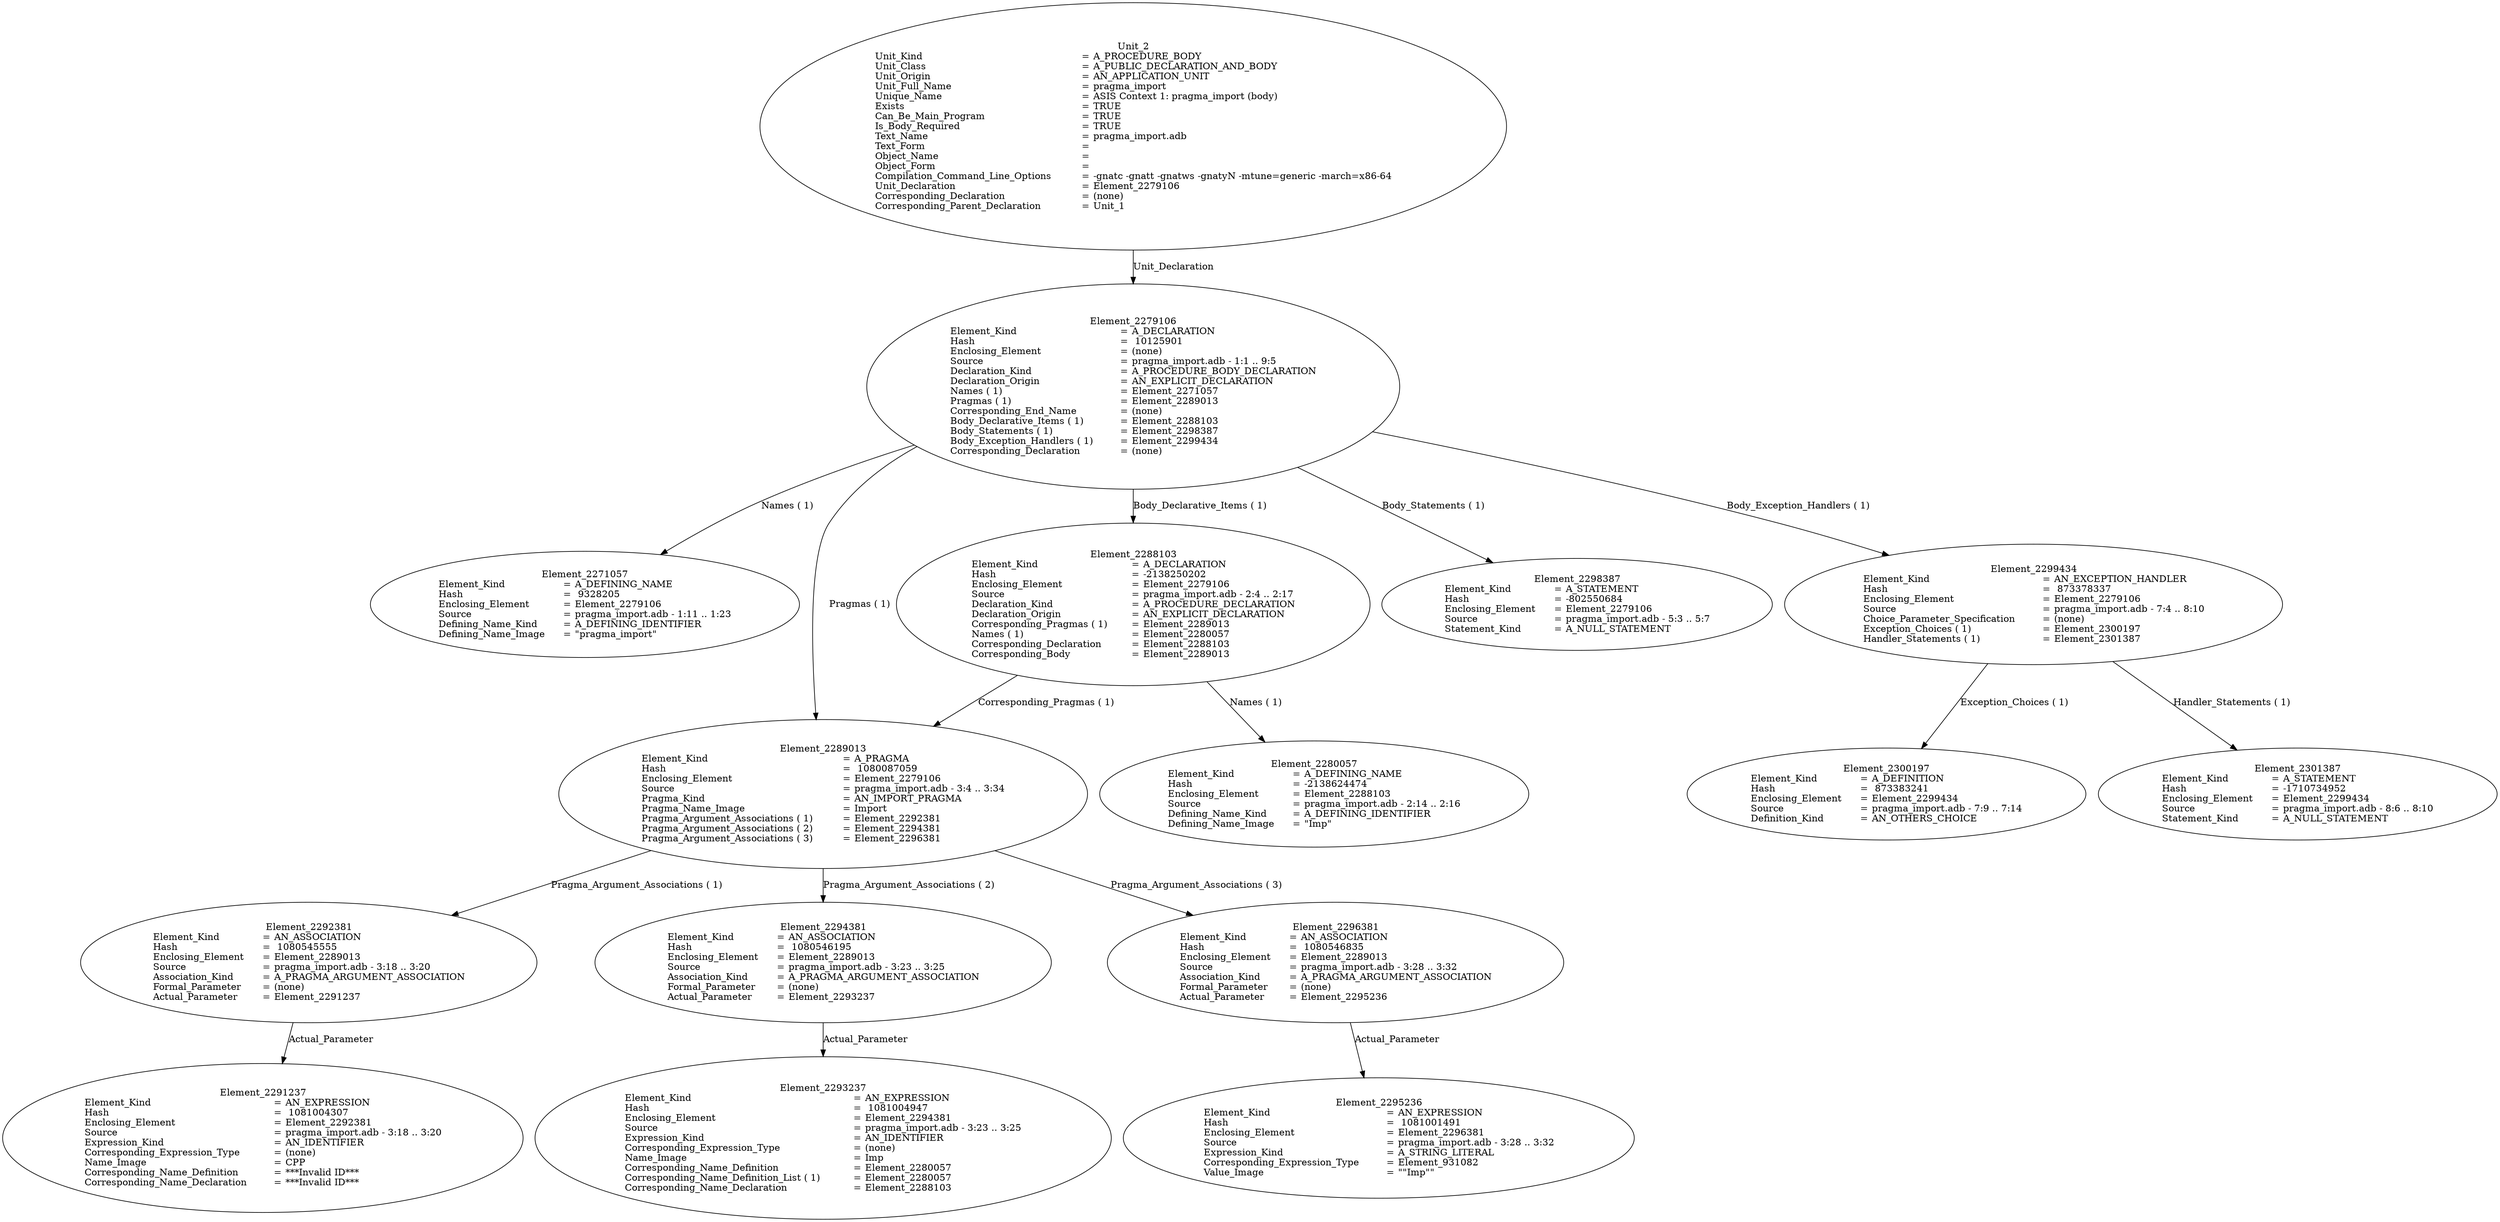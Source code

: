 digraph "pragma_import.adt" {
  Unit_2 -> Element_2279106
      [ label=Unit_Declaration ];
  Unit_2
      [ label=<<TABLE BORDER="0" CELLBORDER="0" CELLSPACING="0" CELLPADDING="0"> 
          <TR><TD COLSPAN="3">Unit_2</TD></TR>
          <TR><TD ALIGN="LEFT">Unit_Kind   </TD><TD> = </TD><TD ALIGN="LEFT">A_PROCEDURE_BODY</TD></TR>
          <TR><TD ALIGN="LEFT">Unit_Class   </TD><TD> = </TD><TD ALIGN="LEFT">A_PUBLIC_DECLARATION_AND_BODY</TD></TR>
          <TR><TD ALIGN="LEFT">Unit_Origin   </TD><TD> = </TD><TD ALIGN="LEFT">AN_APPLICATION_UNIT</TD></TR>
          <TR><TD ALIGN="LEFT">Unit_Full_Name    </TD><TD> = </TD><TD ALIGN="LEFT">pragma_import</TD></TR>
          <TR><TD ALIGN="LEFT">Unique_Name   </TD><TD> = </TD><TD ALIGN="LEFT">ASIS Context 1: pragma_import (body)</TD></TR>
          <TR><TD ALIGN="LEFT">Exists  </TD><TD> = </TD><TD ALIGN="LEFT">TRUE</TD></TR>
          <TR><TD ALIGN="LEFT">Can_Be_Main_Program     </TD><TD> = </TD><TD ALIGN="LEFT">TRUE</TD></TR>
          <TR><TD ALIGN="LEFT">Is_Body_Required     </TD><TD> = </TD><TD ALIGN="LEFT">TRUE</TD></TR>
          <TR><TD ALIGN="LEFT">Text_Name   </TD><TD> = </TD><TD ALIGN="LEFT">pragma_import.adb</TD></TR>
          <TR><TD ALIGN="LEFT">Text_Form   </TD><TD> = </TD><TD ALIGN="LEFT"></TD></TR>
          <TR><TD ALIGN="LEFT">Object_Name   </TD><TD> = </TD><TD ALIGN="LEFT"></TD></TR>
          <TR><TD ALIGN="LEFT">Object_Form   </TD><TD> = </TD><TD ALIGN="LEFT"></TD></TR>
          <TR><TD ALIGN="LEFT">Compilation_Command_Line_Options         </TD><TD> = </TD><TD ALIGN="LEFT">-gnatc -gnatt -gnatws -gnatyN -mtune=generic -march=x86-64</TD></TR>
          <TR><TD ALIGN="LEFT">Unit_Declaration     </TD><TD> = </TD><TD ALIGN="LEFT">Element_2279106</TD></TR>
          <TR><TD ALIGN="LEFT">Corresponding_Declaration       </TD><TD> = </TD><TD ALIGN="LEFT">(none)</TD></TR>
          <TR><TD ALIGN="LEFT">Corresponding_Parent_Declaration         </TD><TD> = </TD><TD ALIGN="LEFT">Unit_1</TD></TR>
          </TABLE>> ];
  Element_2279106 -> Element_2271057
      [ label="Names ( 1)" ];
  Element_2279106 -> Element_2289013
      [ label="Pragmas ( 1)" ];
  Element_2279106 -> Element_2288103
      [ label="Body_Declarative_Items ( 1)" ];
  Element_2279106 -> Element_2298387
      [ label="Body_Statements ( 1)" ];
  Element_2279106 -> Element_2299434
      [ label="Body_Exception_Handlers ( 1)" ];
  Element_2279106
      [ label=<<TABLE BORDER="0" CELLBORDER="0" CELLSPACING="0" CELLPADDING="0"> 
          <TR><TD COLSPAN="3">Element_2279106</TD></TR>
          <TR><TD ALIGN="LEFT">Element_Kind    </TD><TD> = </TD><TD ALIGN="LEFT">A_DECLARATION</TD></TR>
          <TR><TD ALIGN="LEFT">Hash  </TD><TD> = </TD><TD ALIGN="LEFT"> 10125901</TD></TR>
          <TR><TD ALIGN="LEFT">Enclosing_Element     </TD><TD> = </TD><TD ALIGN="LEFT">(none)</TD></TR>
          <TR><TD ALIGN="LEFT">Source  </TD><TD> = </TD><TD ALIGN="LEFT">pragma_import.adb - 1:1 .. 9:5</TD></TR>
          <TR><TD ALIGN="LEFT">Declaration_Kind     </TD><TD> = </TD><TD ALIGN="LEFT">A_PROCEDURE_BODY_DECLARATION</TD></TR>
          <TR><TD ALIGN="LEFT">Declaration_Origin     </TD><TD> = </TD><TD ALIGN="LEFT">AN_EXPLICIT_DECLARATION</TD></TR>
          <TR><TD ALIGN="LEFT">Names ( 1)   </TD><TD> = </TD><TD ALIGN="LEFT">Element_2271057</TD></TR>
          <TR><TD ALIGN="LEFT">Pragmas ( 1)    </TD><TD> = </TD><TD ALIGN="LEFT">Element_2289013</TD></TR>
          <TR><TD ALIGN="LEFT">Corresponding_End_Name      </TD><TD> = </TD><TD ALIGN="LEFT">(none)</TD></TR>
          <TR><TD ALIGN="LEFT">Body_Declarative_Items ( 1)       </TD><TD> = </TD><TD ALIGN="LEFT">Element_2288103</TD></TR>
          <TR><TD ALIGN="LEFT">Body_Statements ( 1)      </TD><TD> = </TD><TD ALIGN="LEFT">Element_2298387</TD></TR>
          <TR><TD ALIGN="LEFT">Body_Exception_Handlers ( 1)        </TD><TD> = </TD><TD ALIGN="LEFT">Element_2299434</TD></TR>
          <TR><TD ALIGN="LEFT">Corresponding_Declaration       </TD><TD> = </TD><TD ALIGN="LEFT">(none)</TD></TR>
          </TABLE>> ];
  Element_2271057
      [ label=<<TABLE BORDER="0" CELLBORDER="0" CELLSPACING="0" CELLPADDING="0"> 
          <TR><TD COLSPAN="3">Element_2271057</TD></TR>
          <TR><TD ALIGN="LEFT">Element_Kind    </TD><TD> = </TD><TD ALIGN="LEFT">A_DEFINING_NAME</TD></TR>
          <TR><TD ALIGN="LEFT">Hash  </TD><TD> = </TD><TD ALIGN="LEFT"> 9328205</TD></TR>
          <TR><TD ALIGN="LEFT">Enclosing_Element     </TD><TD> = </TD><TD ALIGN="LEFT">Element_2279106</TD></TR>
          <TR><TD ALIGN="LEFT">Source  </TD><TD> = </TD><TD ALIGN="LEFT">pragma_import.adb - 1:11 .. 1:23</TD></TR>
          <TR><TD ALIGN="LEFT">Defining_Name_Kind     </TD><TD> = </TD><TD ALIGN="LEFT">A_DEFINING_IDENTIFIER</TD></TR>
          <TR><TD ALIGN="LEFT">Defining_Name_Image     </TD><TD> = </TD><TD ALIGN="LEFT">"pragma_import"</TD></TR>
          </TABLE>> ];
  Element_2288103 -> Element_2289013
      [ label="Corresponding_Pragmas ( 1)" ];
  Element_2288103 -> Element_2280057
      [ label="Names ( 1)" ];
  Element_2288103
      [ label=<<TABLE BORDER="0" CELLBORDER="0" CELLSPACING="0" CELLPADDING="0"> 
          <TR><TD COLSPAN="3">Element_2288103</TD></TR>
          <TR><TD ALIGN="LEFT">Element_Kind    </TD><TD> = </TD><TD ALIGN="LEFT">A_DECLARATION</TD></TR>
          <TR><TD ALIGN="LEFT">Hash  </TD><TD> = </TD><TD ALIGN="LEFT">-2138250202</TD></TR>
          <TR><TD ALIGN="LEFT">Enclosing_Element     </TD><TD> = </TD><TD ALIGN="LEFT">Element_2279106</TD></TR>
          <TR><TD ALIGN="LEFT">Source  </TD><TD> = </TD><TD ALIGN="LEFT">pragma_import.adb - 2:4 .. 2:17</TD></TR>
          <TR><TD ALIGN="LEFT">Declaration_Kind     </TD><TD> = </TD><TD ALIGN="LEFT">A_PROCEDURE_DECLARATION</TD></TR>
          <TR><TD ALIGN="LEFT">Declaration_Origin     </TD><TD> = </TD><TD ALIGN="LEFT">AN_EXPLICIT_DECLARATION</TD></TR>
          <TR><TD ALIGN="LEFT">Corresponding_Pragmas ( 1)       </TD><TD> = </TD><TD ALIGN="LEFT">Element_2289013</TD></TR>
          <TR><TD ALIGN="LEFT">Names ( 1)   </TD><TD> = </TD><TD ALIGN="LEFT">Element_2280057</TD></TR>
          <TR><TD ALIGN="LEFT">Corresponding_Declaration       </TD><TD> = </TD><TD ALIGN="LEFT">Element_2288103</TD></TR>
          <TR><TD ALIGN="LEFT">Corresponding_Body     </TD><TD> = </TD><TD ALIGN="LEFT">Element_2289013</TD></TR>
          </TABLE>> ];
  Element_2280057
      [ label=<<TABLE BORDER="0" CELLBORDER="0" CELLSPACING="0" CELLPADDING="0"> 
          <TR><TD COLSPAN="3">Element_2280057</TD></TR>
          <TR><TD ALIGN="LEFT">Element_Kind    </TD><TD> = </TD><TD ALIGN="LEFT">A_DEFINING_NAME</TD></TR>
          <TR><TD ALIGN="LEFT">Hash  </TD><TD> = </TD><TD ALIGN="LEFT">-2138624474</TD></TR>
          <TR><TD ALIGN="LEFT">Enclosing_Element     </TD><TD> = </TD><TD ALIGN="LEFT">Element_2288103</TD></TR>
          <TR><TD ALIGN="LEFT">Source  </TD><TD> = </TD><TD ALIGN="LEFT">pragma_import.adb - 2:14 .. 2:16</TD></TR>
          <TR><TD ALIGN="LEFT">Defining_Name_Kind     </TD><TD> = </TD><TD ALIGN="LEFT">A_DEFINING_IDENTIFIER</TD></TR>
          <TR><TD ALIGN="LEFT">Defining_Name_Image     </TD><TD> = </TD><TD ALIGN="LEFT">"Imp"</TD></TR>
          </TABLE>> ];
  Element_2289013 -> Element_2292381
      [ label="Pragma_Argument_Associations ( 1)" ];
  Element_2289013 -> Element_2294381
      [ label="Pragma_Argument_Associations ( 2)" ];
  Element_2289013 -> Element_2296381
      [ label="Pragma_Argument_Associations ( 3)" ];
  Element_2289013
      [ label=<<TABLE BORDER="0" CELLBORDER="0" CELLSPACING="0" CELLPADDING="0"> 
          <TR><TD COLSPAN="3">Element_2289013</TD></TR>
          <TR><TD ALIGN="LEFT">Element_Kind    </TD><TD> = </TD><TD ALIGN="LEFT">A_PRAGMA</TD></TR>
          <TR><TD ALIGN="LEFT">Hash  </TD><TD> = </TD><TD ALIGN="LEFT"> 1080087059</TD></TR>
          <TR><TD ALIGN="LEFT">Enclosing_Element     </TD><TD> = </TD><TD ALIGN="LEFT">Element_2279106</TD></TR>
          <TR><TD ALIGN="LEFT">Source  </TD><TD> = </TD><TD ALIGN="LEFT">pragma_import.adb - 3:4 .. 3:34</TD></TR>
          <TR><TD ALIGN="LEFT">Pragma_Kind   </TD><TD> = </TD><TD ALIGN="LEFT">AN_IMPORT_PRAGMA</TD></TR>
          <TR><TD ALIGN="LEFT">Pragma_Name_Image     </TD><TD> = </TD><TD ALIGN="LEFT">Import</TD></TR>
          <TR><TD ALIGN="LEFT">Pragma_Argument_Associations ( 1)         </TD><TD> = </TD><TD ALIGN="LEFT">Element_2292381</TD></TR>
          <TR><TD ALIGN="LEFT">Pragma_Argument_Associations ( 2)         </TD><TD> = </TD><TD ALIGN="LEFT">Element_2294381</TD></TR>
          <TR><TD ALIGN="LEFT">Pragma_Argument_Associations ( 3)         </TD><TD> = </TD><TD ALIGN="LEFT">Element_2296381</TD></TR>
          </TABLE>> ];
  Element_2292381 -> Element_2291237
      [ label=Actual_Parameter ];
  Element_2292381
      [ label=<<TABLE BORDER="0" CELLBORDER="0" CELLSPACING="0" CELLPADDING="0"> 
          <TR><TD COLSPAN="3">Element_2292381</TD></TR>
          <TR><TD ALIGN="LEFT">Element_Kind    </TD><TD> = </TD><TD ALIGN="LEFT">AN_ASSOCIATION</TD></TR>
          <TR><TD ALIGN="LEFT">Hash  </TD><TD> = </TD><TD ALIGN="LEFT"> 1080545555</TD></TR>
          <TR><TD ALIGN="LEFT">Enclosing_Element     </TD><TD> = </TD><TD ALIGN="LEFT">Element_2289013</TD></TR>
          <TR><TD ALIGN="LEFT">Source  </TD><TD> = </TD><TD ALIGN="LEFT">pragma_import.adb - 3:18 .. 3:20</TD></TR>
          <TR><TD ALIGN="LEFT">Association_Kind     </TD><TD> = </TD><TD ALIGN="LEFT">A_PRAGMA_ARGUMENT_ASSOCIATION</TD></TR>
          <TR><TD ALIGN="LEFT">Formal_Parameter     </TD><TD> = </TD><TD ALIGN="LEFT">(none)</TD></TR>
          <TR><TD ALIGN="LEFT">Actual_Parameter     </TD><TD> = </TD><TD ALIGN="LEFT">Element_2291237</TD></TR>
          </TABLE>> ];
  Element_2291237
      [ label=<<TABLE BORDER="0" CELLBORDER="0" CELLSPACING="0" CELLPADDING="0"> 
          <TR><TD COLSPAN="3">Element_2291237</TD></TR>
          <TR><TD ALIGN="LEFT">Element_Kind    </TD><TD> = </TD><TD ALIGN="LEFT">AN_EXPRESSION</TD></TR>
          <TR><TD ALIGN="LEFT">Hash  </TD><TD> = </TD><TD ALIGN="LEFT"> 1081004307</TD></TR>
          <TR><TD ALIGN="LEFT">Enclosing_Element     </TD><TD> = </TD><TD ALIGN="LEFT">Element_2292381</TD></TR>
          <TR><TD ALIGN="LEFT">Source  </TD><TD> = </TD><TD ALIGN="LEFT">pragma_import.adb - 3:18 .. 3:20</TD></TR>
          <TR><TD ALIGN="LEFT">Expression_Kind    </TD><TD> = </TD><TD ALIGN="LEFT">AN_IDENTIFIER</TD></TR>
          <TR><TD ALIGN="LEFT">Corresponding_Expression_Type        </TD><TD> = </TD><TD ALIGN="LEFT">(none)</TD></TR>
          <TR><TD ALIGN="LEFT">Name_Image   </TD><TD> = </TD><TD ALIGN="LEFT">CPP</TD></TR>
          <TR><TD ALIGN="LEFT">Corresponding_Name_Definition        </TD><TD> = </TD><TD ALIGN="LEFT">***Invalid ID***</TD></TR>
          <TR><TD ALIGN="LEFT">Corresponding_Name_Declaration        </TD><TD> = </TD><TD ALIGN="LEFT">***Invalid ID***</TD></TR>
          </TABLE>> ];
  Element_2294381 -> Element_2293237
      [ label=Actual_Parameter ];
  Element_2294381
      [ label=<<TABLE BORDER="0" CELLBORDER="0" CELLSPACING="0" CELLPADDING="0"> 
          <TR><TD COLSPAN="3">Element_2294381</TD></TR>
          <TR><TD ALIGN="LEFT">Element_Kind    </TD><TD> = </TD><TD ALIGN="LEFT">AN_ASSOCIATION</TD></TR>
          <TR><TD ALIGN="LEFT">Hash  </TD><TD> = </TD><TD ALIGN="LEFT"> 1080546195</TD></TR>
          <TR><TD ALIGN="LEFT">Enclosing_Element     </TD><TD> = </TD><TD ALIGN="LEFT">Element_2289013</TD></TR>
          <TR><TD ALIGN="LEFT">Source  </TD><TD> = </TD><TD ALIGN="LEFT">pragma_import.adb - 3:23 .. 3:25</TD></TR>
          <TR><TD ALIGN="LEFT">Association_Kind     </TD><TD> = </TD><TD ALIGN="LEFT">A_PRAGMA_ARGUMENT_ASSOCIATION</TD></TR>
          <TR><TD ALIGN="LEFT">Formal_Parameter     </TD><TD> = </TD><TD ALIGN="LEFT">(none)</TD></TR>
          <TR><TD ALIGN="LEFT">Actual_Parameter     </TD><TD> = </TD><TD ALIGN="LEFT">Element_2293237</TD></TR>
          </TABLE>> ];
  Element_2293237
      [ label=<<TABLE BORDER="0" CELLBORDER="0" CELLSPACING="0" CELLPADDING="0"> 
          <TR><TD COLSPAN="3">Element_2293237</TD></TR>
          <TR><TD ALIGN="LEFT">Element_Kind    </TD><TD> = </TD><TD ALIGN="LEFT">AN_EXPRESSION</TD></TR>
          <TR><TD ALIGN="LEFT">Hash  </TD><TD> = </TD><TD ALIGN="LEFT"> 1081004947</TD></TR>
          <TR><TD ALIGN="LEFT">Enclosing_Element     </TD><TD> = </TD><TD ALIGN="LEFT">Element_2294381</TD></TR>
          <TR><TD ALIGN="LEFT">Source  </TD><TD> = </TD><TD ALIGN="LEFT">pragma_import.adb - 3:23 .. 3:25</TD></TR>
          <TR><TD ALIGN="LEFT">Expression_Kind    </TD><TD> = </TD><TD ALIGN="LEFT">AN_IDENTIFIER</TD></TR>
          <TR><TD ALIGN="LEFT">Corresponding_Expression_Type        </TD><TD> = </TD><TD ALIGN="LEFT">(none)</TD></TR>
          <TR><TD ALIGN="LEFT">Name_Image   </TD><TD> = </TD><TD ALIGN="LEFT">Imp</TD></TR>
          <TR><TD ALIGN="LEFT">Corresponding_Name_Definition        </TD><TD> = </TD><TD ALIGN="LEFT">Element_2280057</TD></TR>
          <TR><TD ALIGN="LEFT">Corresponding_Name_Definition_List ( 1)          </TD><TD> = </TD><TD ALIGN="LEFT">Element_2280057</TD></TR>
          <TR><TD ALIGN="LEFT">Corresponding_Name_Declaration        </TD><TD> = </TD><TD ALIGN="LEFT">Element_2288103</TD></TR>
          </TABLE>> ];
  Element_2296381 -> Element_2295236
      [ label=Actual_Parameter ];
  Element_2296381
      [ label=<<TABLE BORDER="0" CELLBORDER="0" CELLSPACING="0" CELLPADDING="0"> 
          <TR><TD COLSPAN="3">Element_2296381</TD></TR>
          <TR><TD ALIGN="LEFT">Element_Kind    </TD><TD> = </TD><TD ALIGN="LEFT">AN_ASSOCIATION</TD></TR>
          <TR><TD ALIGN="LEFT">Hash  </TD><TD> = </TD><TD ALIGN="LEFT"> 1080546835</TD></TR>
          <TR><TD ALIGN="LEFT">Enclosing_Element     </TD><TD> = </TD><TD ALIGN="LEFT">Element_2289013</TD></TR>
          <TR><TD ALIGN="LEFT">Source  </TD><TD> = </TD><TD ALIGN="LEFT">pragma_import.adb - 3:28 .. 3:32</TD></TR>
          <TR><TD ALIGN="LEFT">Association_Kind     </TD><TD> = </TD><TD ALIGN="LEFT">A_PRAGMA_ARGUMENT_ASSOCIATION</TD></TR>
          <TR><TD ALIGN="LEFT">Formal_Parameter     </TD><TD> = </TD><TD ALIGN="LEFT">(none)</TD></TR>
          <TR><TD ALIGN="LEFT">Actual_Parameter     </TD><TD> = </TD><TD ALIGN="LEFT">Element_2295236</TD></TR>
          </TABLE>> ];
  Element_2295236
      [ label=<<TABLE BORDER="0" CELLBORDER="0" CELLSPACING="0" CELLPADDING="0"> 
          <TR><TD COLSPAN="3">Element_2295236</TD></TR>
          <TR><TD ALIGN="LEFT">Element_Kind    </TD><TD> = </TD><TD ALIGN="LEFT">AN_EXPRESSION</TD></TR>
          <TR><TD ALIGN="LEFT">Hash  </TD><TD> = </TD><TD ALIGN="LEFT"> 1081001491</TD></TR>
          <TR><TD ALIGN="LEFT">Enclosing_Element     </TD><TD> = </TD><TD ALIGN="LEFT">Element_2296381</TD></TR>
          <TR><TD ALIGN="LEFT">Source  </TD><TD> = </TD><TD ALIGN="LEFT">pragma_import.adb - 3:28 .. 3:32</TD></TR>
          <TR><TD ALIGN="LEFT">Expression_Kind    </TD><TD> = </TD><TD ALIGN="LEFT">A_STRING_LITERAL</TD></TR>
          <TR><TD ALIGN="LEFT">Corresponding_Expression_Type        </TD><TD> = </TD><TD ALIGN="LEFT">Element_931082</TD></TR>
          <TR><TD ALIGN="LEFT">Value_Image   </TD><TD> = </TD><TD ALIGN="LEFT">""Imp""</TD></TR>
          </TABLE>> ];
  Element_2298387
      [ label=<<TABLE BORDER="0" CELLBORDER="0" CELLSPACING="0" CELLPADDING="0"> 
          <TR><TD COLSPAN="3">Element_2298387</TD></TR>
          <TR><TD ALIGN="LEFT">Element_Kind    </TD><TD> = </TD><TD ALIGN="LEFT">A_STATEMENT</TD></TR>
          <TR><TD ALIGN="LEFT">Hash  </TD><TD> = </TD><TD ALIGN="LEFT">-802550684</TD></TR>
          <TR><TD ALIGN="LEFT">Enclosing_Element     </TD><TD> = </TD><TD ALIGN="LEFT">Element_2279106</TD></TR>
          <TR><TD ALIGN="LEFT">Source  </TD><TD> = </TD><TD ALIGN="LEFT">pragma_import.adb - 5:3 .. 5:7</TD></TR>
          <TR><TD ALIGN="LEFT">Statement_Kind    </TD><TD> = </TD><TD ALIGN="LEFT">A_NULL_STATEMENT</TD></TR>
          </TABLE>> ];
  Element_2299434 -> Element_2300197
      [ label="Exception_Choices ( 1)" ];
  Element_2299434 -> Element_2301387
      [ label="Handler_Statements ( 1)" ];
  Element_2299434
      [ label=<<TABLE BORDER="0" CELLBORDER="0" CELLSPACING="0" CELLPADDING="0"> 
          <TR><TD COLSPAN="3">Element_2299434</TD></TR>
          <TR><TD ALIGN="LEFT">Element_Kind    </TD><TD> = </TD><TD ALIGN="LEFT">AN_EXCEPTION_HANDLER</TD></TR>
          <TR><TD ALIGN="LEFT">Hash  </TD><TD> = </TD><TD ALIGN="LEFT"> 873378337</TD></TR>
          <TR><TD ALIGN="LEFT">Enclosing_Element     </TD><TD> = </TD><TD ALIGN="LEFT">Element_2279106</TD></TR>
          <TR><TD ALIGN="LEFT">Source  </TD><TD> = </TD><TD ALIGN="LEFT">pragma_import.adb - 7:4 .. 8:10</TD></TR>
          <TR><TD ALIGN="LEFT">Choice_Parameter_Specification        </TD><TD> = </TD><TD ALIGN="LEFT">(none)</TD></TR>
          <TR><TD ALIGN="LEFT">Exception_Choices ( 1)      </TD><TD> = </TD><TD ALIGN="LEFT">Element_2300197</TD></TR>
          <TR><TD ALIGN="LEFT">Handler_Statements ( 1)      </TD><TD> = </TD><TD ALIGN="LEFT">Element_2301387</TD></TR>
          </TABLE>> ];
  Element_2300197
      [ label=<<TABLE BORDER="0" CELLBORDER="0" CELLSPACING="0" CELLPADDING="0"> 
          <TR><TD COLSPAN="3">Element_2300197</TD></TR>
          <TR><TD ALIGN="LEFT">Element_Kind    </TD><TD> = </TD><TD ALIGN="LEFT">A_DEFINITION</TD></TR>
          <TR><TD ALIGN="LEFT">Hash  </TD><TD> = </TD><TD ALIGN="LEFT"> 873383241</TD></TR>
          <TR><TD ALIGN="LEFT">Enclosing_Element     </TD><TD> = </TD><TD ALIGN="LEFT">Element_2299434</TD></TR>
          <TR><TD ALIGN="LEFT">Source  </TD><TD> = </TD><TD ALIGN="LEFT">pragma_import.adb - 7:9 .. 7:14</TD></TR>
          <TR><TD ALIGN="LEFT">Definition_Kind    </TD><TD> = </TD><TD ALIGN="LEFT">AN_OTHERS_CHOICE</TD></TR>
          </TABLE>> ];
  Element_2301387
      [ label=<<TABLE BORDER="0" CELLBORDER="0" CELLSPACING="0" CELLPADDING="0"> 
          <TR><TD COLSPAN="3">Element_2301387</TD></TR>
          <TR><TD ALIGN="LEFT">Element_Kind    </TD><TD> = </TD><TD ALIGN="LEFT">A_STATEMENT</TD></TR>
          <TR><TD ALIGN="LEFT">Hash  </TD><TD> = </TD><TD ALIGN="LEFT">-1710734952</TD></TR>
          <TR><TD ALIGN="LEFT">Enclosing_Element     </TD><TD> = </TD><TD ALIGN="LEFT">Element_2299434</TD></TR>
          <TR><TD ALIGN="LEFT">Source  </TD><TD> = </TD><TD ALIGN="LEFT">pragma_import.adb - 8:6 .. 8:10</TD></TR>
          <TR><TD ALIGN="LEFT">Statement_Kind    </TD><TD> = </TD><TD ALIGN="LEFT">A_NULL_STATEMENT</TD></TR>
          </TABLE>> ]
}
